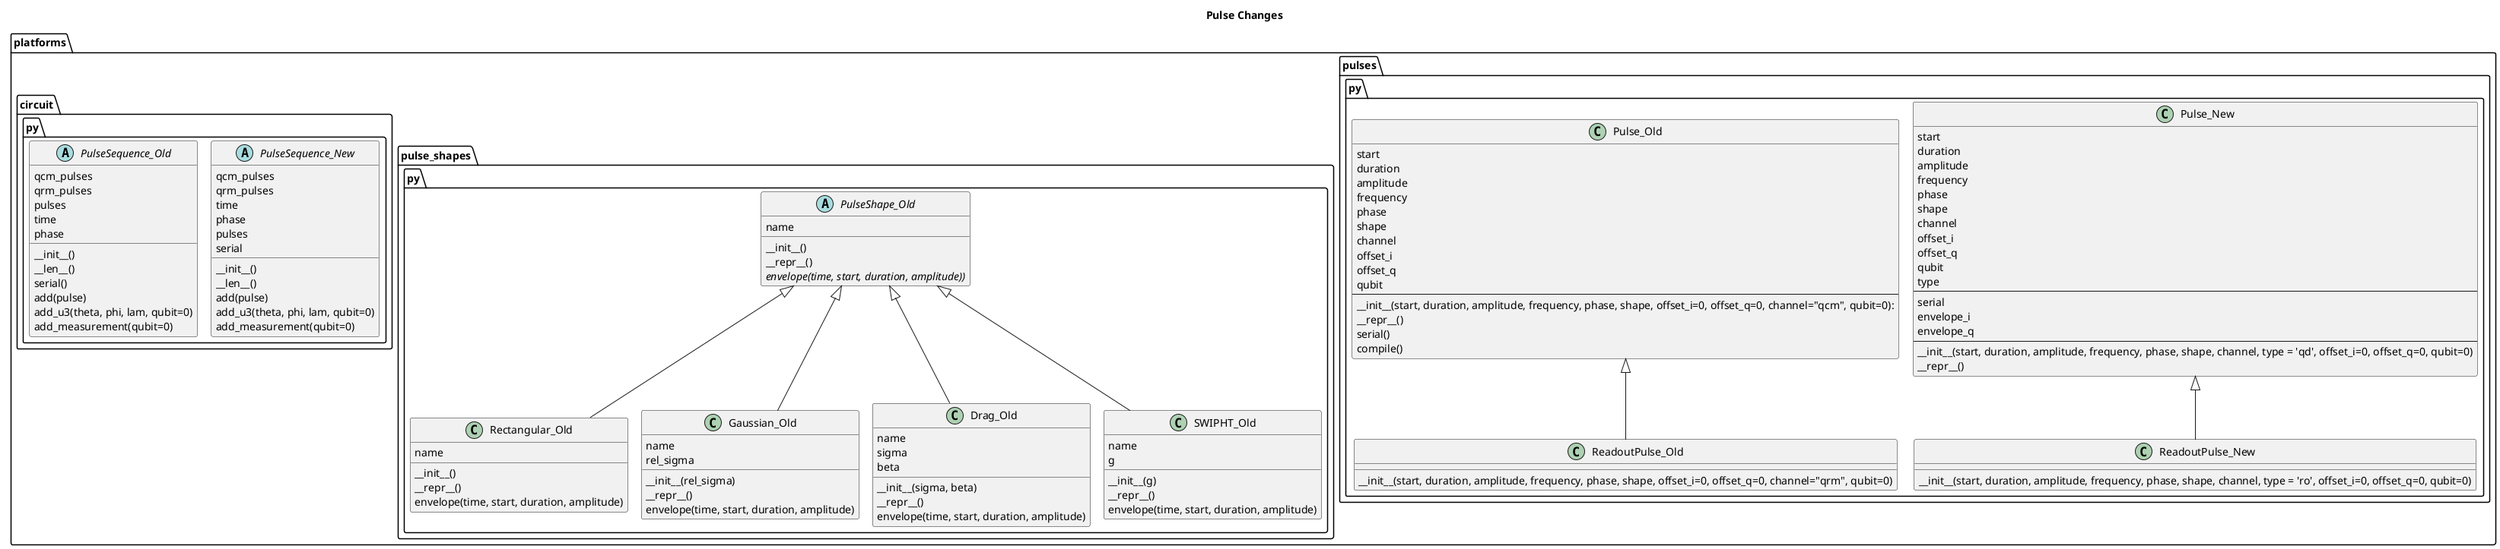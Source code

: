 @startuml Pulse_changes
!pragma layout smetana
title Pulse Changes
package platforms {
    package pulses.py {
        class Pulse_New {
            start
            duration
            amplitude
            frequency
            phase
            shape
            channel
            offset_i
            offset_q
            qubit
            type
            --
            serial
            envelope_i
            envelope_q
            --
            __init__(start, duration, amplitude, frequency, phase, shape, channel, type = 'qd', offset_i=0, offset_q=0, qubit=0)
            __repr__()
        }
        class Pulse_Old {
            start
            duration
            amplitude
            frequency
            phase
            shape
            channel
            offset_i
            offset_q
            qubit
            --
            __init__(start, duration, amplitude, frequency, phase, shape, offset_i=0, offset_q=0, channel="qcm", qubit=0):
            __repr__()
            serial()
            compile()
        }
        class ReadoutPulse_New extends Pulse_New {
            __init__(start, duration, amplitude, frequency, phase, shape, channel, type = 'ro', offset_i=0, offset_q=0, qubit=0)
        }
        class ReadoutPulse_Old extends Pulse_Old {
            __init__(start, duration, amplitude, frequency, phase, shape, offset_i=0, offset_q=0, channel="qrm", qubit=0)
        }        
    }
    package pulse_shapes.py {
        abstract class PulseShape_Old {
            name
            __init__()
            __repr__()
            {abstract} envelope(time, start, duration, amplitude))
        }
        class Rectangular_Old extends PulseShape_Old{
            name
            __init__()
            __repr__()
            envelope(time, start, duration, amplitude)
        }
        class Gaussian_Old extends PulseShape_Old{
            name
            rel_sigma
            __init__(rel_sigma)
            __repr__()
            envelope(time, start, duration, amplitude)
        }
        class Drag_Old extends PulseShape_Old{
            name
            sigma
            beta
            __init__(sigma, beta)
            __repr__()
            envelope(time, start, duration, amplitude)
        }
        class SWIPHT_Old extends PulseShape_Old{
            name
            g
            __init__(g)
            __repr__()
            envelope(time, start, duration, amplitude)
        }          
    }
    package circuit.py {
        abstract class PulseSequence_New {
            qcm_pulses
            qrm_pulses
            time
            phase
            pulses
            serial
            __init__()
            __len__()
            add(pulse)
            add_u3(theta, phi, lam, qubit=0)
            add_measurement(qubit=0)  
        }
        abstract class PulseSequence_Old {
            qcm_pulses
            qrm_pulses
            pulses
            time
            phase
            __init__()
            __len__()
            serial()
            add(pulse)
            add_u3(theta, phi, lam, qubit=0)
            add_measurement(qubit=0)
        }
    }


}


'hide members

@enduml